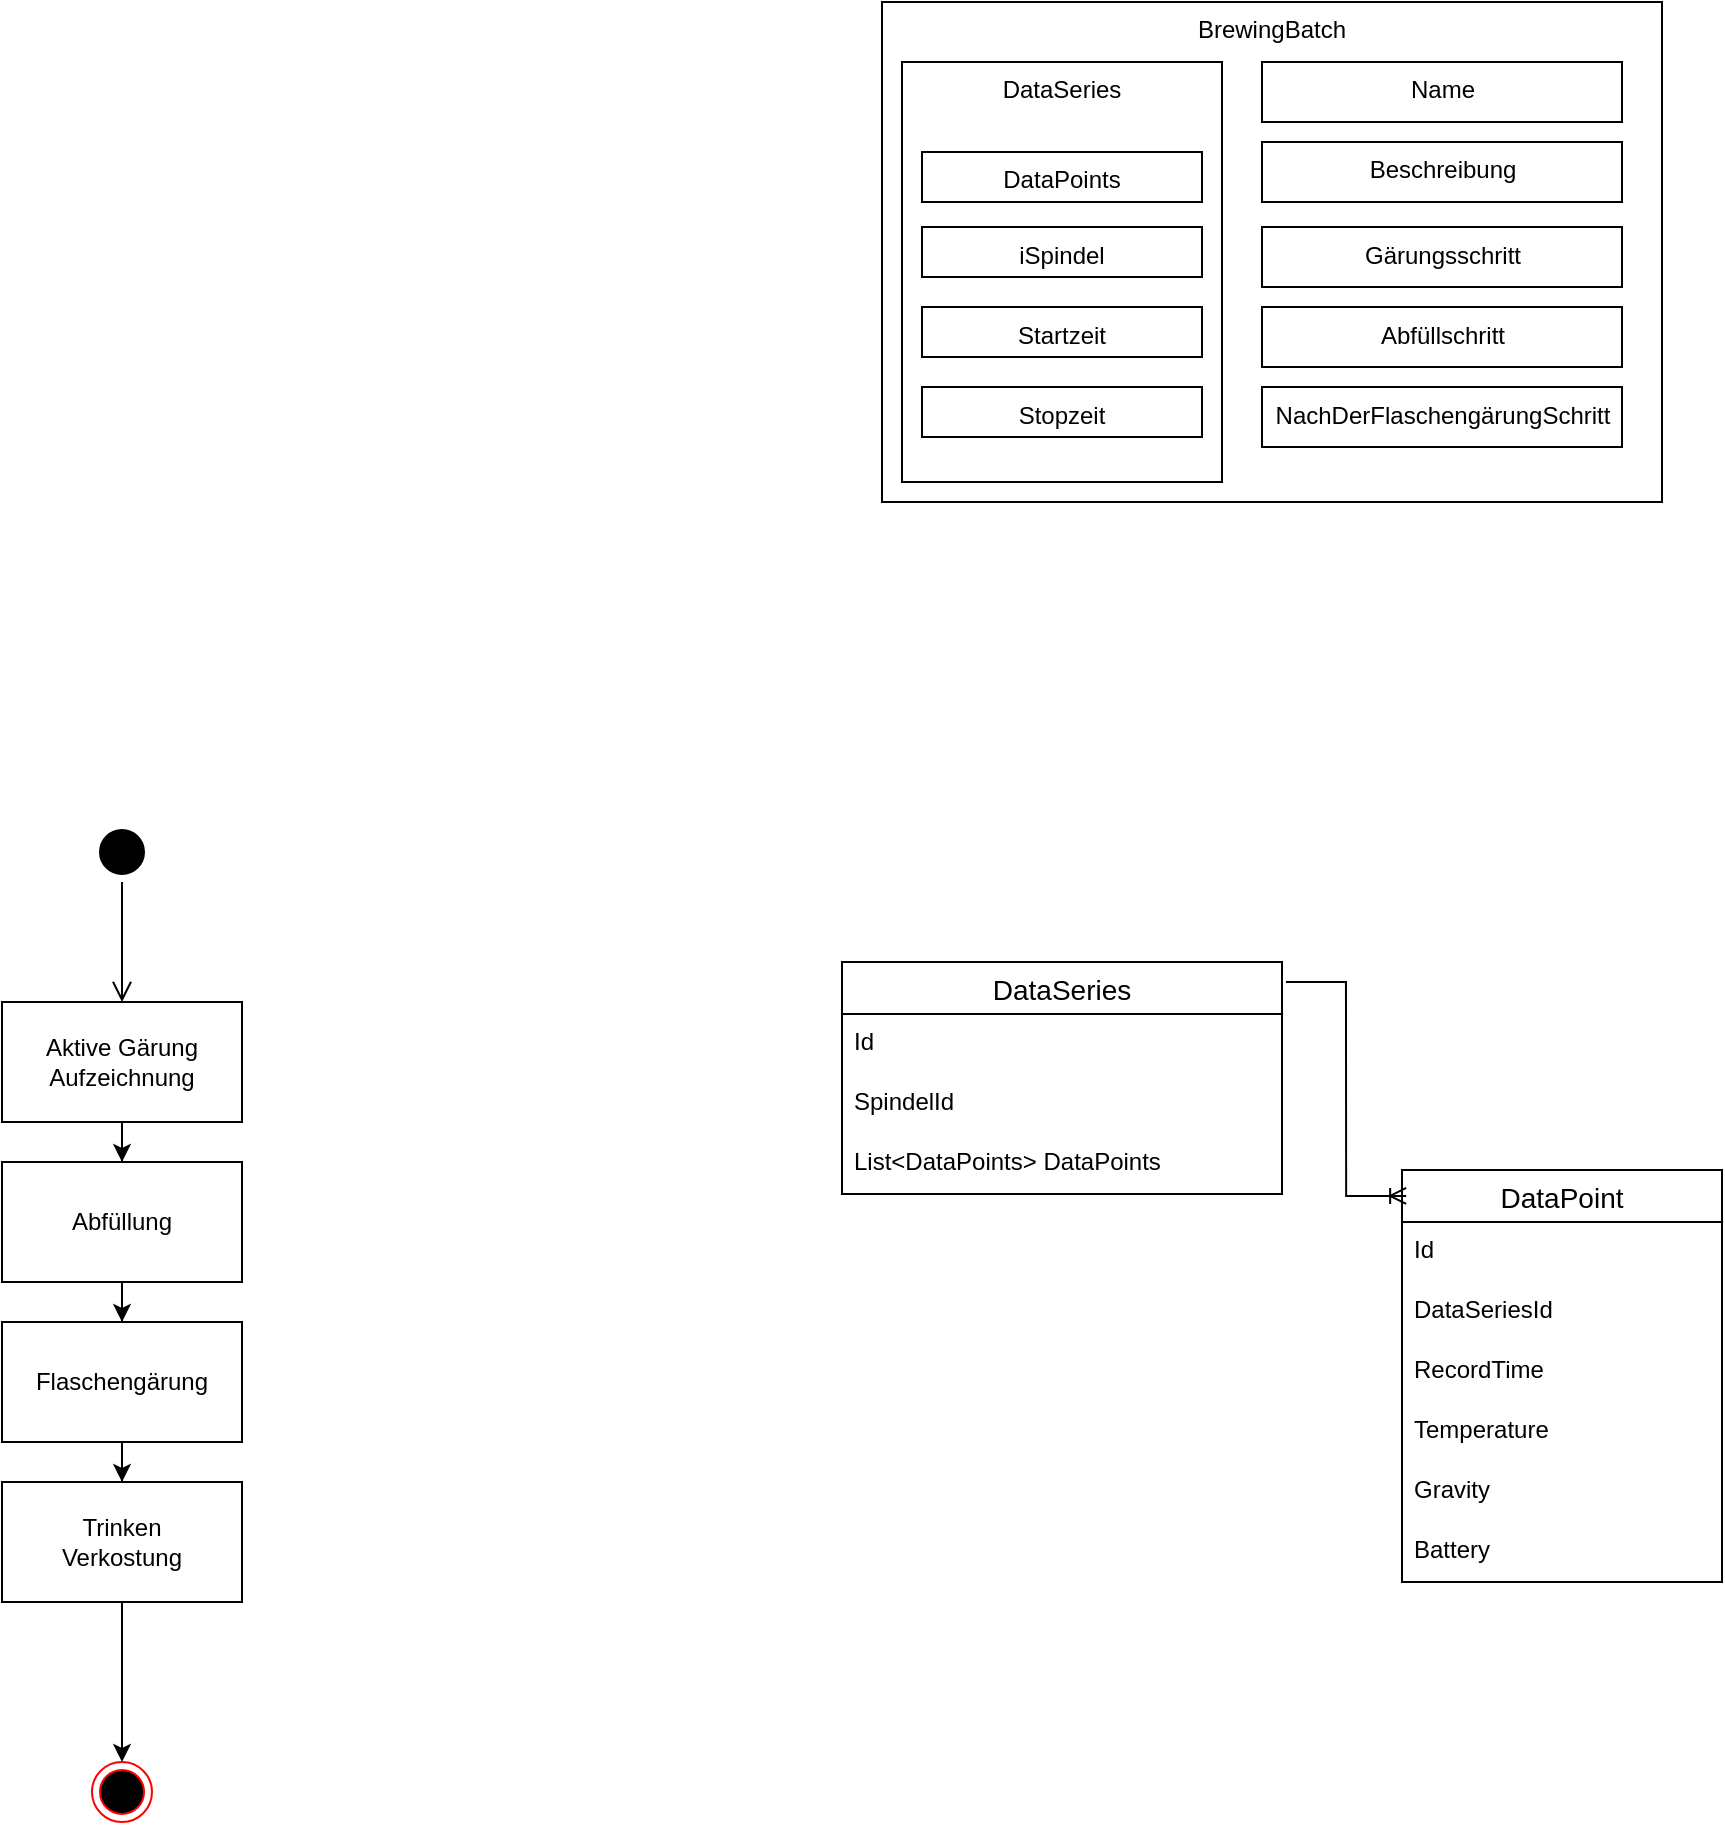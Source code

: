<mxfile version="20.0.3" type="device"><diagram id="BcI3exkdzWxZv1MDH4Gv" name="Page-1"><mxGraphModel dx="2027" dy="1148" grid="1" gridSize="10" guides="1" tooltips="1" connect="1" arrows="1" fold="1" page="1" pageScale="1" pageWidth="850" pageHeight="1100" math="0" shadow="0"><root><mxCell id="0"/><mxCell id="1" parent="0"/><mxCell id="t9pl-YL_9vfHVLvo8RV4-4" value="BrewingBatch" style="rounded=0;whiteSpace=wrap;html=1;verticalAlign=top;" vertex="1" parent="1"><mxGeometry x="460" y="50" width="390" height="250" as="geometry"/></mxCell><mxCell id="t9pl-YL_9vfHVLvo8RV4-2" value="DataSeries" style="rounded=0;whiteSpace=wrap;html=1;verticalAlign=top;" vertex="1" parent="1"><mxGeometry x="470" y="80" width="160" height="210" as="geometry"/></mxCell><mxCell id="t9pl-YL_9vfHVLvo8RV4-1" value="DataPoints" style="rounded=0;whiteSpace=wrap;html=1;verticalAlign=top;" vertex="1" parent="1"><mxGeometry x="480" y="125" width="140" height="25" as="geometry"/></mxCell><mxCell id="t9pl-YL_9vfHVLvo8RV4-3" value="iSpindel" style="rounded=0;whiteSpace=wrap;html=1;verticalAlign=top;" vertex="1" parent="1"><mxGeometry x="480" y="162.5" width="140" height="25" as="geometry"/></mxCell><mxCell id="t9pl-YL_9vfHVLvo8RV4-6" value="" style="ellipse;html=1;shape=startState;fillColor=#000000;strokeColor=#000000;" vertex="1" parent="1"><mxGeometry x="65" y="460" width="30" height="30" as="geometry"/></mxCell><mxCell id="t9pl-YL_9vfHVLvo8RV4-7" value="" style="edgeStyle=orthogonalEdgeStyle;html=1;verticalAlign=bottom;endArrow=open;endSize=8;strokeColor=#000000;rounded=0;" edge="1" source="t9pl-YL_9vfHVLvo8RV4-6" parent="1"><mxGeometry relative="1" as="geometry"><mxPoint x="80" y="550" as="targetPoint"/></mxGeometry></mxCell><mxCell id="t9pl-YL_9vfHVLvo8RV4-28" style="edgeStyle=orthogonalEdgeStyle;rounded=0;orthogonalLoop=1;jettySize=auto;html=1;" edge="1" parent="1" source="t9pl-YL_9vfHVLvo8RV4-8" target="t9pl-YL_9vfHVLvo8RV4-9"><mxGeometry relative="1" as="geometry"/></mxCell><mxCell id="t9pl-YL_9vfHVLvo8RV4-8" value="Aktive Gärung&lt;br&gt;Aufzeichnung" style="rounded=0;whiteSpace=wrap;html=1;" vertex="1" parent="1"><mxGeometry x="20" y="550" width="120" height="60" as="geometry"/></mxCell><mxCell id="t9pl-YL_9vfHVLvo8RV4-29" style="edgeStyle=orthogonalEdgeStyle;rounded=0;orthogonalLoop=1;jettySize=auto;html=1;" edge="1" parent="1" source="t9pl-YL_9vfHVLvo8RV4-9" target="t9pl-YL_9vfHVLvo8RV4-10"><mxGeometry relative="1" as="geometry"/></mxCell><mxCell id="t9pl-YL_9vfHVLvo8RV4-9" value="Abfüllung" style="rounded=0;whiteSpace=wrap;html=1;" vertex="1" parent="1"><mxGeometry x="20" y="630" width="120" height="60" as="geometry"/></mxCell><mxCell id="t9pl-YL_9vfHVLvo8RV4-30" style="edgeStyle=orthogonalEdgeStyle;rounded=0;orthogonalLoop=1;jettySize=auto;html=1;" edge="1" parent="1" source="t9pl-YL_9vfHVLvo8RV4-10" target="t9pl-YL_9vfHVLvo8RV4-11"><mxGeometry relative="1" as="geometry"/></mxCell><mxCell id="t9pl-YL_9vfHVLvo8RV4-10" value="Flaschengärung" style="rounded=0;whiteSpace=wrap;html=1;" vertex="1" parent="1"><mxGeometry x="20" y="710" width="120" height="60" as="geometry"/></mxCell><mxCell id="t9pl-YL_9vfHVLvo8RV4-32" style="edgeStyle=orthogonalEdgeStyle;rounded=0;orthogonalLoop=1;jettySize=auto;html=1;exitX=0.5;exitY=1;exitDx=0;exitDy=0;entryX=0.5;entryY=0;entryDx=0;entryDy=0;" edge="1" parent="1" source="t9pl-YL_9vfHVLvo8RV4-11" target="t9pl-YL_9vfHVLvo8RV4-31"><mxGeometry relative="1" as="geometry"/></mxCell><mxCell id="t9pl-YL_9vfHVLvo8RV4-11" value="Trinken&lt;br&gt;Verkostung" style="rounded=0;whiteSpace=wrap;html=1;" vertex="1" parent="1"><mxGeometry x="20" y="790" width="120" height="60" as="geometry"/></mxCell><mxCell id="t9pl-YL_9vfHVLvo8RV4-15" value="DataSeries" style="swimlane;fontStyle=0;childLayout=stackLayout;horizontal=1;startSize=26;horizontalStack=0;resizeParent=1;resizeParentMax=0;resizeLast=0;collapsible=1;marginBottom=0;align=center;fontSize=14;" vertex="1" parent="1"><mxGeometry x="440" y="530" width="220" height="116" as="geometry"/></mxCell><mxCell id="t9pl-YL_9vfHVLvo8RV4-16" value="Id" style="text;strokeColor=none;fillColor=none;spacingLeft=4;spacingRight=4;overflow=hidden;rotatable=0;points=[[0,0.5],[1,0.5]];portConstraint=eastwest;fontSize=12;" vertex="1" parent="t9pl-YL_9vfHVLvo8RV4-15"><mxGeometry y="26" width="220" height="30" as="geometry"/></mxCell><mxCell id="t9pl-YL_9vfHVLvo8RV4-17" value="SpindelId" style="text;strokeColor=none;fillColor=none;spacingLeft=4;spacingRight=4;overflow=hidden;rotatable=0;points=[[0,0.5],[1,0.5]];portConstraint=eastwest;fontSize=12;" vertex="1" parent="t9pl-YL_9vfHVLvo8RV4-15"><mxGeometry y="56" width="220" height="30" as="geometry"/></mxCell><mxCell id="t9pl-YL_9vfHVLvo8RV4-18" value="List&lt;DataPoints&gt; DataPoints" style="text;strokeColor=none;fillColor=none;spacingLeft=4;spacingRight=4;overflow=hidden;rotatable=0;points=[[0,0.5],[1,0.5]];portConstraint=eastwest;fontSize=12;" vertex="1" parent="t9pl-YL_9vfHVLvo8RV4-15"><mxGeometry y="86" width="220" height="30" as="geometry"/></mxCell><mxCell id="t9pl-YL_9vfHVLvo8RV4-19" value="DataPoint" style="swimlane;fontStyle=0;childLayout=stackLayout;horizontal=1;startSize=26;horizontalStack=0;resizeParent=1;resizeParentMax=0;resizeLast=0;collapsible=1;marginBottom=0;align=center;fontSize=14;" vertex="1" parent="1"><mxGeometry x="720" y="634" width="160" height="206" as="geometry"/></mxCell><mxCell id="t9pl-YL_9vfHVLvo8RV4-20" value="Id" style="text;strokeColor=none;fillColor=none;spacingLeft=4;spacingRight=4;overflow=hidden;rotatable=0;points=[[0,0.5],[1,0.5]];portConstraint=eastwest;fontSize=12;" vertex="1" parent="t9pl-YL_9vfHVLvo8RV4-19"><mxGeometry y="26" width="160" height="30" as="geometry"/></mxCell><mxCell id="t9pl-YL_9vfHVLvo8RV4-23" value="DataSeriesId" style="text;strokeColor=none;fillColor=none;spacingLeft=4;spacingRight=4;overflow=hidden;rotatable=0;points=[[0,0.5],[1,0.5]];portConstraint=eastwest;fontSize=12;" vertex="1" parent="t9pl-YL_9vfHVLvo8RV4-19"><mxGeometry y="56" width="160" height="30" as="geometry"/></mxCell><mxCell id="t9pl-YL_9vfHVLvo8RV4-21" value="RecordTime" style="text;strokeColor=none;fillColor=none;spacingLeft=4;spacingRight=4;overflow=hidden;rotatable=0;points=[[0,0.5],[1,0.5]];portConstraint=eastwest;fontSize=12;" vertex="1" parent="t9pl-YL_9vfHVLvo8RV4-19"><mxGeometry y="86" width="160" height="30" as="geometry"/></mxCell><mxCell id="t9pl-YL_9vfHVLvo8RV4-22" value="Temperature" style="text;strokeColor=none;fillColor=none;spacingLeft=4;spacingRight=4;overflow=hidden;rotatable=0;points=[[0,0.5],[1,0.5]];portConstraint=eastwest;fontSize=12;" vertex="1" parent="t9pl-YL_9vfHVLvo8RV4-19"><mxGeometry y="116" width="160" height="30" as="geometry"/></mxCell><mxCell id="t9pl-YL_9vfHVLvo8RV4-24" value="Gravity" style="text;strokeColor=none;fillColor=none;spacingLeft=4;spacingRight=4;overflow=hidden;rotatable=0;points=[[0,0.5],[1,0.5]];portConstraint=eastwest;fontSize=12;" vertex="1" parent="t9pl-YL_9vfHVLvo8RV4-19"><mxGeometry y="146" width="160" height="30" as="geometry"/></mxCell><mxCell id="t9pl-YL_9vfHVLvo8RV4-25" value="Battery" style="text;strokeColor=none;fillColor=none;spacingLeft=4;spacingRight=4;overflow=hidden;rotatable=0;points=[[0,0.5],[1,0.5]];portConstraint=eastwest;fontSize=12;" vertex="1" parent="t9pl-YL_9vfHVLvo8RV4-19"><mxGeometry y="176" width="160" height="30" as="geometry"/></mxCell><mxCell id="t9pl-YL_9vfHVLvo8RV4-26" value="" style="edgeStyle=entityRelationEdgeStyle;fontSize=12;html=1;endArrow=ERoneToMany;rounded=0;exitX=1.009;exitY=0.086;exitDx=0;exitDy=0;exitPerimeter=0;entryX=0.013;entryY=0.063;entryDx=0;entryDy=0;entryPerimeter=0;" edge="1" parent="1" source="t9pl-YL_9vfHVLvo8RV4-15" target="t9pl-YL_9vfHVLvo8RV4-19"><mxGeometry width="100" height="100" relative="1" as="geometry"><mxPoint x="600" y="890" as="sourcePoint"/><mxPoint x="700" y="790" as="targetPoint"/></mxGeometry></mxCell><mxCell id="t9pl-YL_9vfHVLvo8RV4-31" value="" style="ellipse;html=1;shape=endState;fillColor=#000000;strokeColor=#ff0000;" vertex="1" parent="1"><mxGeometry x="65" y="930" width="30" height="30" as="geometry"/></mxCell><mxCell id="t9pl-YL_9vfHVLvo8RV4-33" value="Gärungsschritt" style="html=1;strokeColor=#000000;verticalAlign=top;" vertex="1" parent="1"><mxGeometry x="650" y="162.5" width="180" height="30" as="geometry"/></mxCell><mxCell id="t9pl-YL_9vfHVLvo8RV4-34" value="Abfüllschritt" style="html=1;strokeColor=#000000;verticalAlign=top;" vertex="1" parent="1"><mxGeometry x="650" y="202.5" width="180" height="30" as="geometry"/></mxCell><mxCell id="t9pl-YL_9vfHVLvo8RV4-35" value="NachDerFlaschengärungSchritt" style="html=1;strokeColor=#000000;verticalAlign=top;" vertex="1" parent="1"><mxGeometry x="650" y="242.5" width="180" height="30" as="geometry"/></mxCell><mxCell id="t9pl-YL_9vfHVLvo8RV4-36" value="Name" style="html=1;strokeColor=#000000;verticalAlign=top;" vertex="1" parent="1"><mxGeometry x="650" y="80" width="180" height="30" as="geometry"/></mxCell><mxCell id="t9pl-YL_9vfHVLvo8RV4-37" value="Beschreibung" style="html=1;strokeColor=#000000;verticalAlign=top;" vertex="1" parent="1"><mxGeometry x="650" y="120" width="180" height="30" as="geometry"/></mxCell><mxCell id="t9pl-YL_9vfHVLvo8RV4-39" value="Startzeit" style="rounded=0;whiteSpace=wrap;html=1;verticalAlign=top;" vertex="1" parent="1"><mxGeometry x="480" y="202.5" width="140" height="25" as="geometry"/></mxCell><mxCell id="t9pl-YL_9vfHVLvo8RV4-40" value="Stopzeit" style="rounded=0;whiteSpace=wrap;html=1;verticalAlign=top;" vertex="1" parent="1"><mxGeometry x="480" y="242.5" width="140" height="25" as="geometry"/></mxCell></root></mxGraphModel></diagram></mxfile>